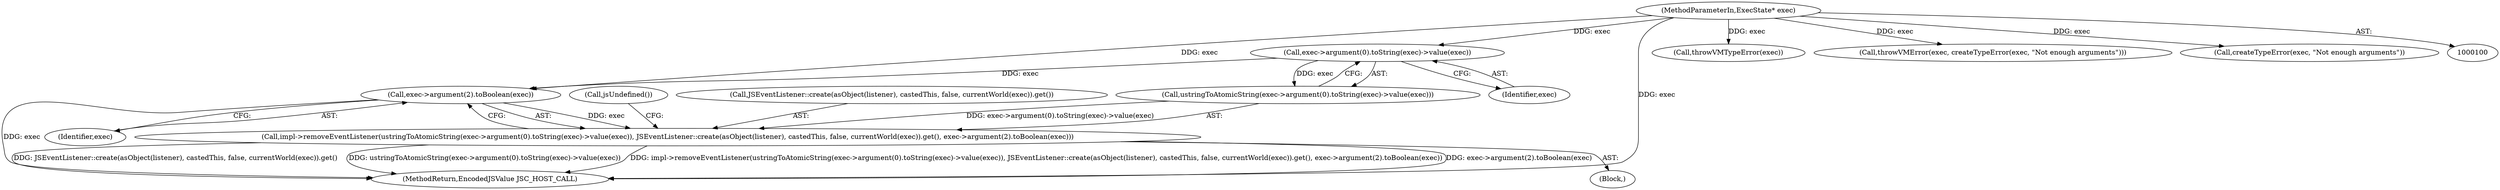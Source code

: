 digraph "0_Chrome_b944f670bb7a8a919daac497a4ea0536c954c201_15@pointer" {
"1000153" [label="(Call,exec->argument(2).toBoolean(exec))"];
"1000150" [label="(Call,exec->argument(0).toString(exec)->value(exec))"];
"1000101" [label="(MethodParameterIn,ExecState* exec)"];
"1000148" [label="(Call,impl->removeEventListener(ustringToAtomicString(exec->argument(0).toString(exec)->value(exec)), JSEventListener::create(asObject(listener), castedThis, false, currentWorld(exec)).get(), exec->argument(2).toBoolean(exec)))"];
"1000151" [label="(Identifier,exec)"];
"1000157" [label="(Call,jsUndefined())"];
"1000102" [label="(Block,)"];
"1000158" [label="(MethodReturn,EncodedJSValue JSC_HOST_CALL)"];
"1000113" [label="(Call,throwVMTypeError(exec))"];
"1000148" [label="(Call,impl->removeEventListener(ustringToAtomicString(exec->argument(0).toString(exec)->value(exec)), JSEventListener::create(asObject(listener), castedThis, false, currentWorld(exec)).get(), exec->argument(2).toBoolean(exec)))"];
"1000132" [label="(Call,throwVMError(exec, createTypeError(exec, \"Not enough arguments\")))"];
"1000152" [label="(Call,JSEventListener::create(asObject(listener), castedThis, false, currentWorld(exec)).get())"];
"1000153" [label="(Call,exec->argument(2).toBoolean(exec))"];
"1000154" [label="(Identifier,exec)"];
"1000101" [label="(MethodParameterIn,ExecState* exec)"];
"1000149" [label="(Call,ustringToAtomicString(exec->argument(0).toString(exec)->value(exec)))"];
"1000150" [label="(Call,exec->argument(0).toString(exec)->value(exec))"];
"1000134" [label="(Call,createTypeError(exec, \"Not enough arguments\"))"];
"1000153" -> "1000148"  [label="AST: "];
"1000153" -> "1000154"  [label="CFG: "];
"1000154" -> "1000153"  [label="AST: "];
"1000148" -> "1000153"  [label="CFG: "];
"1000153" -> "1000158"  [label="DDG: exec"];
"1000153" -> "1000148"  [label="DDG: exec"];
"1000150" -> "1000153"  [label="DDG: exec"];
"1000101" -> "1000153"  [label="DDG: exec"];
"1000150" -> "1000149"  [label="AST: "];
"1000150" -> "1000151"  [label="CFG: "];
"1000151" -> "1000150"  [label="AST: "];
"1000149" -> "1000150"  [label="CFG: "];
"1000150" -> "1000149"  [label="DDG: exec"];
"1000101" -> "1000150"  [label="DDG: exec"];
"1000101" -> "1000100"  [label="AST: "];
"1000101" -> "1000158"  [label="DDG: exec"];
"1000101" -> "1000113"  [label="DDG: exec"];
"1000101" -> "1000132"  [label="DDG: exec"];
"1000101" -> "1000134"  [label="DDG: exec"];
"1000148" -> "1000102"  [label="AST: "];
"1000149" -> "1000148"  [label="AST: "];
"1000152" -> "1000148"  [label="AST: "];
"1000157" -> "1000148"  [label="CFG: "];
"1000148" -> "1000158"  [label="DDG: exec->argument(2).toBoolean(exec)"];
"1000148" -> "1000158"  [label="DDG: JSEventListener::create(asObject(listener), castedThis, false, currentWorld(exec)).get()"];
"1000148" -> "1000158"  [label="DDG: ustringToAtomicString(exec->argument(0).toString(exec)->value(exec))"];
"1000148" -> "1000158"  [label="DDG: impl->removeEventListener(ustringToAtomicString(exec->argument(0).toString(exec)->value(exec)), JSEventListener::create(asObject(listener), castedThis, false, currentWorld(exec)).get(), exec->argument(2).toBoolean(exec))"];
"1000149" -> "1000148"  [label="DDG: exec->argument(0).toString(exec)->value(exec)"];
}
